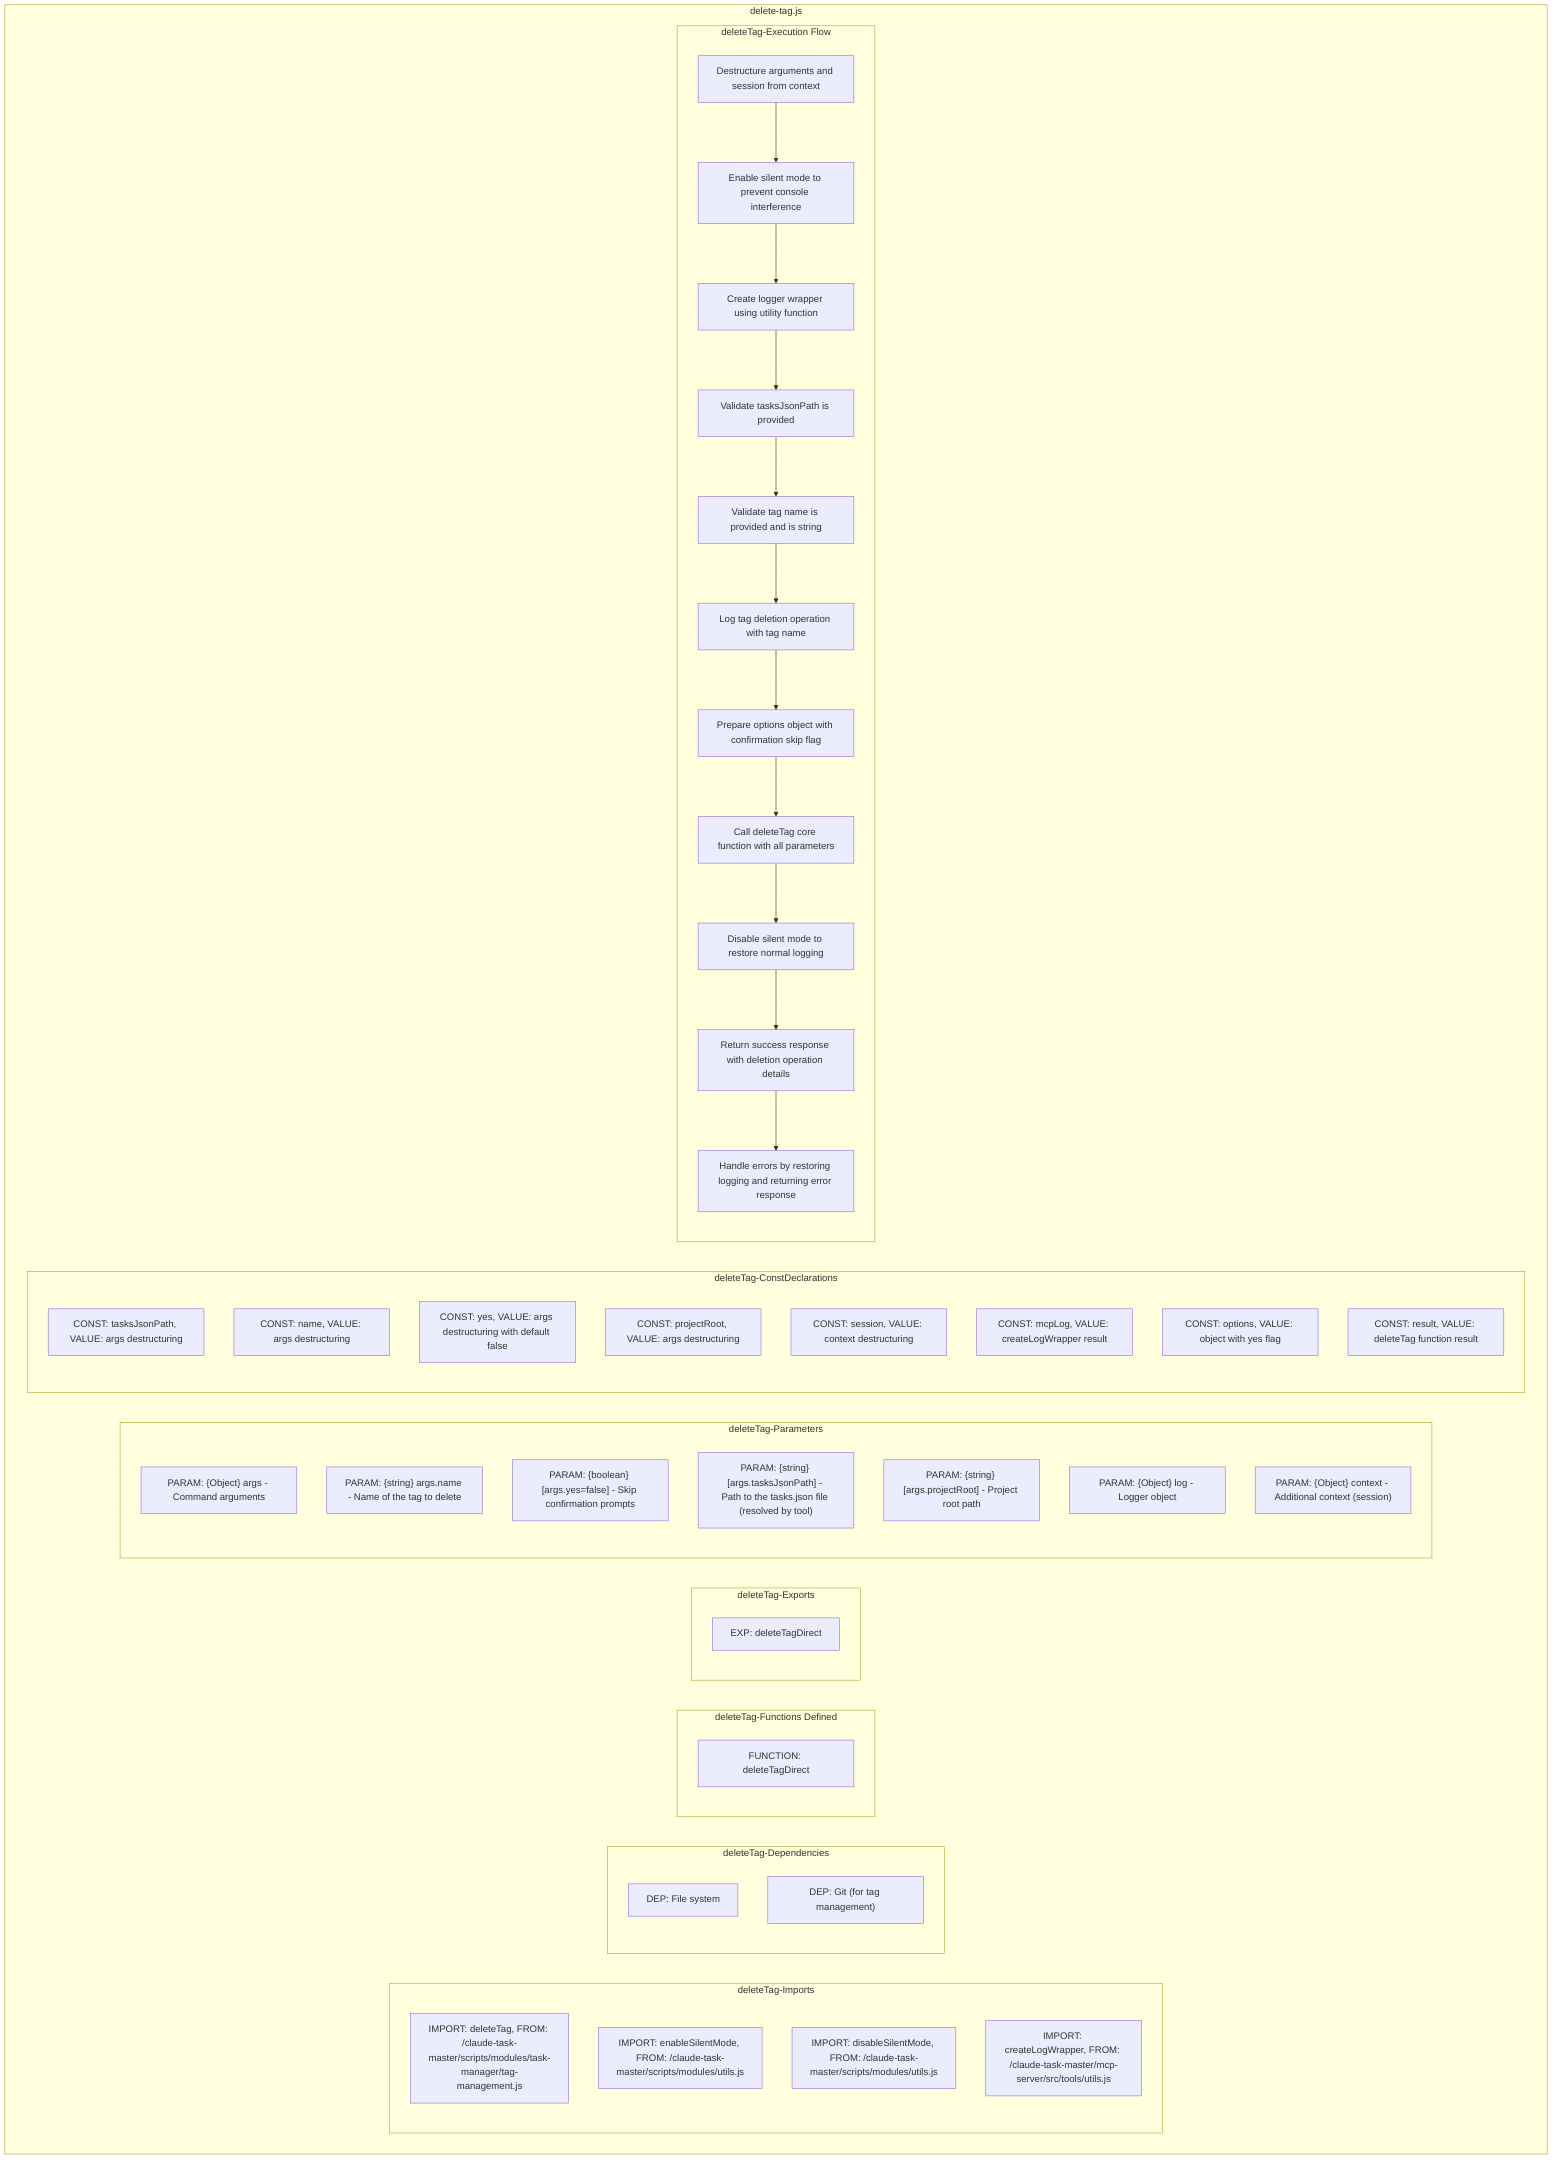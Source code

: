 flowchart TB
    subgraph deleteTag-Imports["deleteTag-Imports"]
        I1["IMPORT: deleteTag, FROM: /claude-task-master/scripts/modules/task-manager/tag-management.js"]
        I2["IMPORT: enableSilentMode, FROM: /claude-task-master/scripts/modules/utils.js"]
        I3["IMPORT: disableSilentMode, FROM: /claude-task-master/scripts/modules/utils.js"]
        I4["IMPORT: createLogWrapper, FROM: /claude-task-master/mcp-server/src/tools/utils.js"]
    end
    subgraph deleteTag-Dependencies["deleteTag-Dependencies"]
        D1["DEP: File system"]
        D2["DEP: Git (for tag management)"]
    end
    subgraph deleteTag-FunctionsDefined["deleteTag-Functions Defined"]
        FU1["FUNCTION: deleteTagDirect"]
    end
    subgraph deleteTag-Exports["deleteTag-Exports"]
        E1["EXP: deleteTagDirect"]
    end
    subgraph deleteTag-Parameters["deleteTag-Parameters"]
        P1["PARAM: {Object} args - Command arguments"]
        P2["PARAM: {string} args.name - Name of the tag to delete"]
        P3["PARAM: {boolean} [args.yes=false] - Skip confirmation prompts"]
        P4["PARAM: {string} [args.tasksJsonPath] - Path to the tasks.json file (resolved by tool)"]
        P5["PARAM: {string} [args.projectRoot] - Project root path"]
        P6["PARAM: {Object} log - Logger object"]
        P7["PARAM: {Object} context - Additional context (session)"]
    end
    subgraph deleteTag-Constants["deleteTag-ConstDeclarations"]
        C1["CONST: tasksJsonPath, VALUE: args destructuring"]
        C2["CONST: name, VALUE: args destructuring"]
        C3["CONST: yes, VALUE: args destructuring with default false"]
        C4["CONST: projectRoot, VALUE: args destructuring"]
        C5["CONST: session, VALUE: context destructuring"]
        C6["CONST: mcpLog, VALUE: createLogWrapper result"]
        C7["CONST: options, VALUE: object with yes flag"]
        C8["CONST: result, VALUE: deleteTag function result"]
    end
    subgraph deleteTag-ExecutionFlow["deleteTag-Execution Flow"]
        FL1["Destructure arguments and session from context"]
        FL2["Enable silent mode to prevent console interference"]
        FL3["Create logger wrapper using utility function"]
        FL4["Validate tasksJsonPath is provided"]
        FL5["Validate tag name is provided and is string"]
        FL6["Log tag deletion operation with tag name"]
        FL7["Prepare options object with confirmation skip flag"]
        FL8["Call deleteTag core function with all parameters"]
        FL9["Disable silent mode to restore normal logging"]
        FL10["Return success response with deletion operation details"]
        FL11["Handle errors by restoring logging and returning error response"]
    end
    subgraph deleteTag["delete-tag.js"]
        deleteTag-Imports
        deleteTag-Dependencies
        deleteTag-FunctionsDefined
        deleteTag-Exports
        deleteTag-Parameters
        deleteTag-Constants
        deleteTag-ExecutionFlow
    end
    FL1 --> FL2
    FL2 --> FL3
    FL3 --> FL4
    FL4 --> FL5
    FL5 --> FL6
    FL6 --> FL7
    FL7 --> FL8
    FL8 --> FL9
    FL9 --> FL10
    FL10 --> FL11